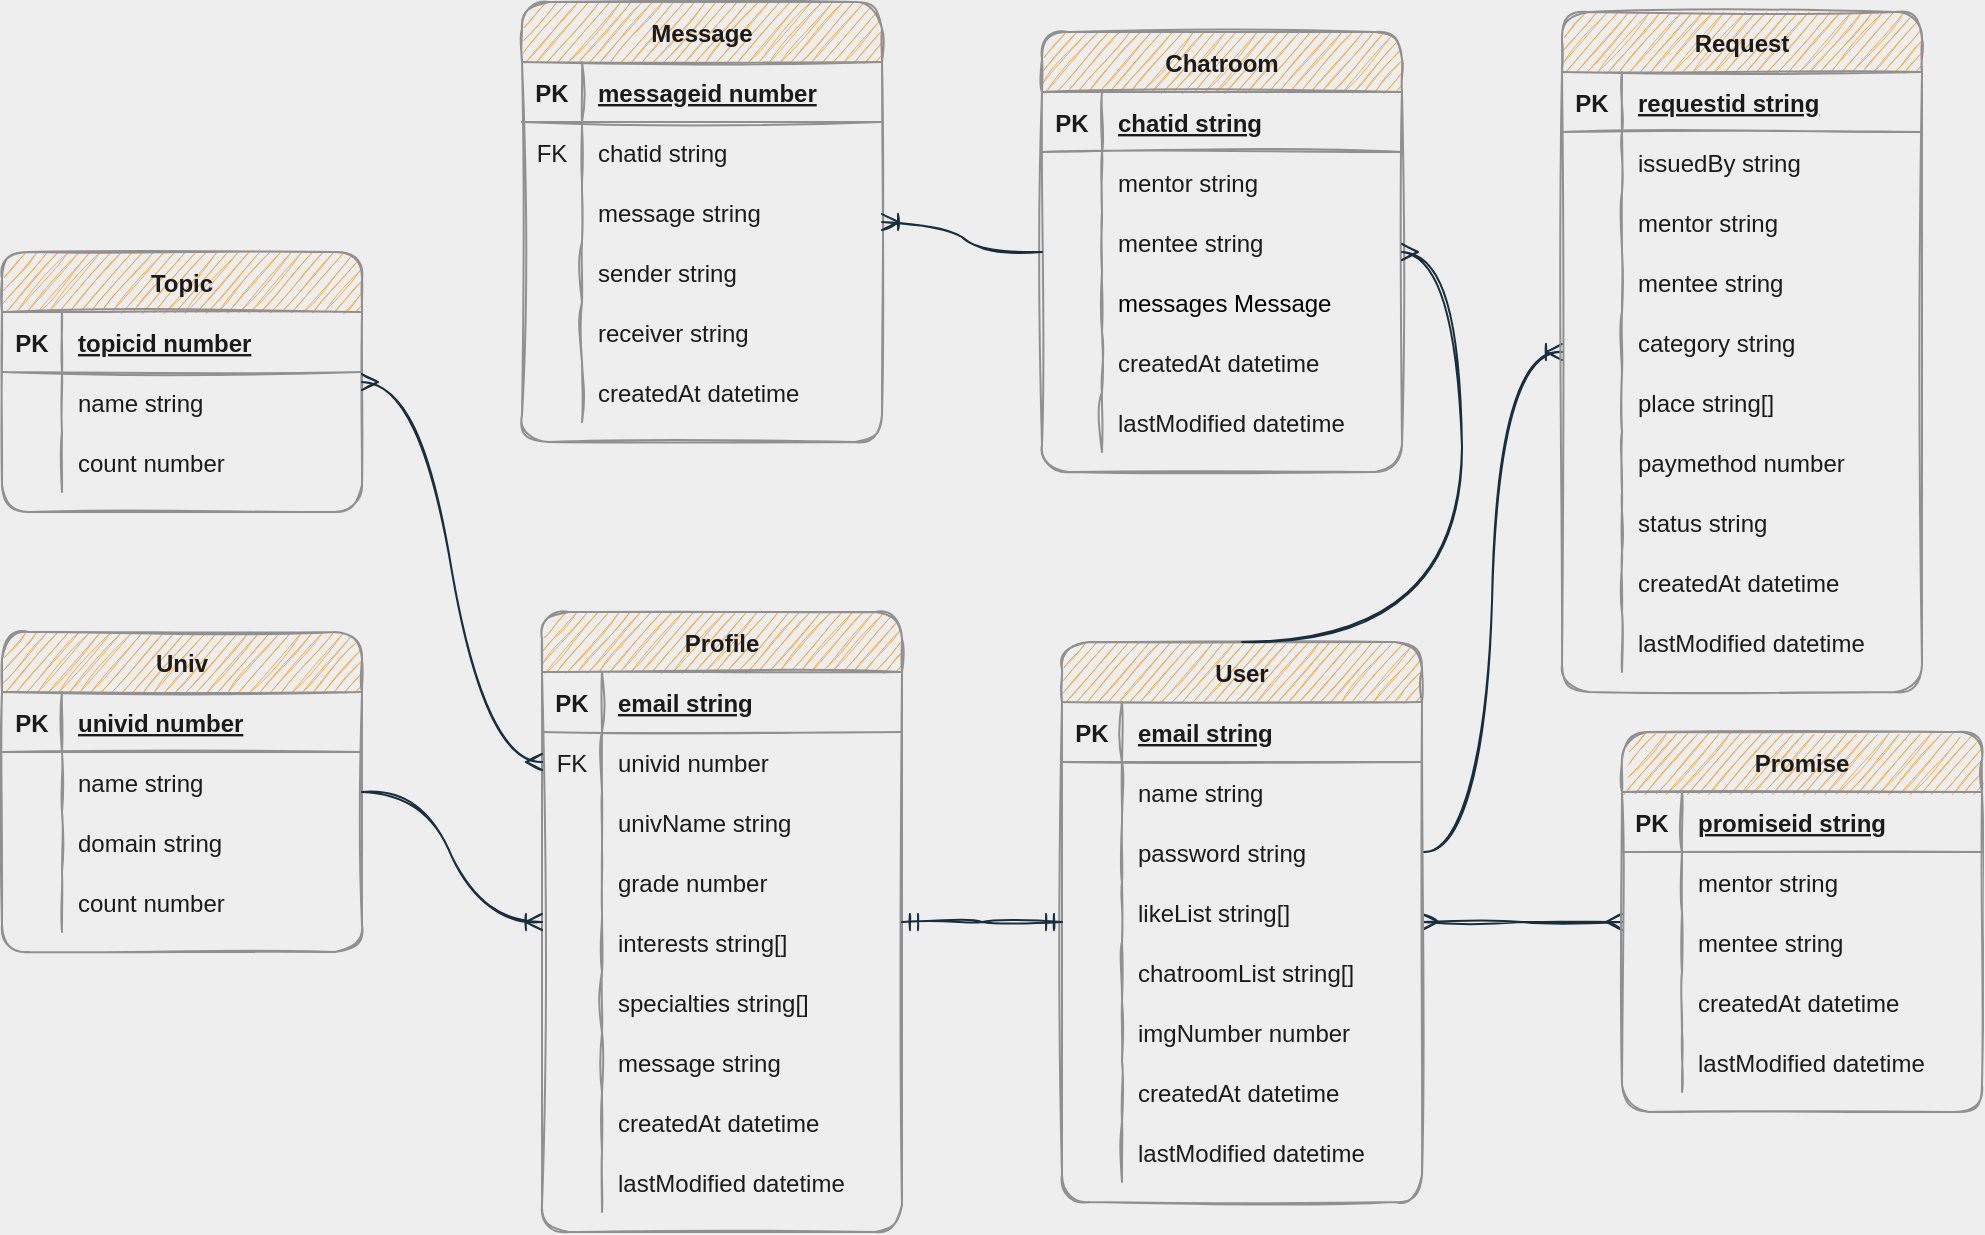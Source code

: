 <mxfile>
    <diagram id="3er6931-i1n3xH4l2oos" name="Page-1">
        <mxGraphModel dx="1615" dy="296" grid="1" gridSize="10" guides="1" tooltips="1" connect="1" arrows="1" fold="1" page="1" pageScale="1" pageWidth="827" pageHeight="1169" background="#EEEEEE" math="0" shadow="0">
            <root>
                <mxCell id="0"/>
                <mxCell id="1" parent="0"/>
                <mxCell id="37" value="" style="edgeStyle=entityRelationEdgeStyle;fontSize=12;html=1;endArrow=ERoneToMany;exitX=1;exitY=0.5;exitDx=0;exitDy=0;strokeColor=#182E3E;fontColor=#1A1A1A;sketch=1;curved=1;labelBackgroundColor=#EEEEEE;" parent="1" source="113" target="183" edge="1">
                    <mxGeometry width="100" height="100" relative="1" as="geometry">
                        <mxPoint x="390" y="320" as="sourcePoint"/>
                        <mxPoint x="323.42" y="196.806" as="targetPoint"/>
                    </mxGeometry>
                </mxCell>
                <mxCell id="38" value="" style="edgeStyle=entityRelationEdgeStyle;fontSize=12;html=1;endArrow=ERmany;startArrow=ERmany;strokeColor=#182E3E;fontColor=#1A1A1A;sketch=1;curved=1;labelBackgroundColor=#EEEEEE;" parent="1" source="106" target="158" edge="1">
                    <mxGeometry width="100" height="100" relative="1" as="geometry">
                        <mxPoint x="580" y="390" as="sourcePoint"/>
                        <mxPoint x="550" y="430" as="targetPoint"/>
                    </mxGeometry>
                </mxCell>
                <mxCell id="106" value="User" style="shape=table;startSize=30;container=1;collapsible=1;childLayout=tableLayout;fixedRows=1;rowLines=0;fontStyle=1;align=center;resizeLast=1;fillColor=#F5AB50;strokeColor=#909090;fontColor=#1A1A1A;sketch=1;rounded=1;" parent="1" vertex="1">
                    <mxGeometry x="290" y="345" width="180" height="280" as="geometry"/>
                </mxCell>
                <mxCell id="107" value="" style="shape=partialRectangle;collapsible=0;dropTarget=0;pointerEvents=0;fillColor=none;top=0;left=0;bottom=1;right=0;points=[[0,0.5],[1,0.5]];portConstraint=eastwest;strokeColor=#909090;fontColor=#1A1A1A;sketch=1;rounded=1;" parent="106" vertex="1">
                    <mxGeometry y="30" width="180" height="30" as="geometry"/>
                </mxCell>
                <mxCell id="108" value="PK" style="shape=partialRectangle;connectable=0;fillColor=none;top=0;left=0;bottom=0;right=0;fontStyle=1;overflow=hidden;strokeColor=#909090;fontColor=#1A1A1A;sketch=1;rounded=1;" parent="107" vertex="1">
                    <mxGeometry width="30" height="30" as="geometry"/>
                </mxCell>
                <mxCell id="109" value="email string" style="shape=partialRectangle;connectable=0;fillColor=none;top=0;left=0;bottom=0;right=0;align=left;spacingLeft=6;fontStyle=5;overflow=hidden;strokeColor=#909090;fontColor=#1A1A1A;sketch=1;rounded=1;" parent="107" vertex="1">
                    <mxGeometry x="30" width="150" height="30" as="geometry"/>
                </mxCell>
                <mxCell id="110" value="" style="shape=partialRectangle;collapsible=0;dropTarget=0;pointerEvents=0;fillColor=none;top=0;left=0;bottom=0;right=0;points=[[0,0.5],[1,0.5]];portConstraint=eastwest;strokeColor=#909090;fontColor=#1A1A1A;sketch=1;rounded=1;" parent="106" vertex="1">
                    <mxGeometry y="60" width="180" height="30" as="geometry"/>
                </mxCell>
                <mxCell id="111" value="" style="shape=partialRectangle;connectable=0;fillColor=none;top=0;left=0;bottom=0;right=0;editable=1;overflow=hidden;strokeColor=#909090;fontColor=#1A1A1A;sketch=1;rounded=1;" parent="110" vertex="1">
                    <mxGeometry width="30" height="30" as="geometry"/>
                </mxCell>
                <mxCell id="112" value="name string" style="shape=partialRectangle;connectable=0;fillColor=none;top=0;left=0;bottom=0;right=0;align=left;spacingLeft=6;overflow=hidden;strokeColor=#909090;fontColor=#1A1A1A;sketch=1;rounded=1;" parent="110" vertex="1">
                    <mxGeometry x="30" width="150" height="30" as="geometry"/>
                </mxCell>
                <mxCell id="113" value="" style="shape=partialRectangle;collapsible=0;dropTarget=0;pointerEvents=0;fillColor=none;top=0;left=0;bottom=0;right=0;points=[[0,0.5],[1,0.5]];portConstraint=eastwest;strokeColor=#909090;fontColor=#1A1A1A;sketch=1;rounded=1;" parent="106" vertex="1">
                    <mxGeometry y="90" width="180" height="30" as="geometry"/>
                </mxCell>
                <mxCell id="114" value="" style="shape=partialRectangle;connectable=0;fillColor=none;top=0;left=0;bottom=0;right=0;editable=1;overflow=hidden;strokeColor=#909090;fontColor=#1A1A1A;sketch=1;rounded=1;" parent="113" vertex="1">
                    <mxGeometry width="30" height="30" as="geometry"/>
                </mxCell>
                <mxCell id="115" value="password string" style="shape=partialRectangle;connectable=0;fillColor=none;top=0;left=0;bottom=0;right=0;align=left;spacingLeft=6;overflow=hidden;strokeColor=#909090;fontColor=#1A1A1A;sketch=1;rounded=1;" parent="113" vertex="1">
                    <mxGeometry x="30" width="150" height="30" as="geometry"/>
                </mxCell>
                <mxCell id="116" value="" style="shape=partialRectangle;collapsible=0;dropTarget=0;pointerEvents=0;fillColor=none;top=0;left=0;bottom=0;right=0;points=[[0,0.5],[1,0.5]];portConstraint=eastwest;strokeColor=#909090;fontColor=#1A1A1A;sketch=1;rounded=1;" parent="106" vertex="1">
                    <mxGeometry y="120" width="180" height="30" as="geometry"/>
                </mxCell>
                <mxCell id="117" value="" style="shape=partialRectangle;connectable=0;fillColor=none;top=0;left=0;bottom=0;right=0;editable=1;overflow=hidden;strokeColor=#909090;fontColor=#1A1A1A;sketch=1;rounded=1;" parent="116" vertex="1">
                    <mxGeometry width="30" height="30" as="geometry"/>
                </mxCell>
                <mxCell id="118" value="likeList string[]" style="shape=partialRectangle;connectable=0;fillColor=none;top=0;left=0;bottom=0;right=0;align=left;spacingLeft=6;overflow=hidden;strokeColor=#909090;fontColor=#1A1A1A;sketch=1;rounded=1;" parent="116" vertex="1">
                    <mxGeometry x="30" width="150" height="30" as="geometry"/>
                </mxCell>
                <mxCell id="228" value="" style="shape=partialRectangle;collapsible=0;dropTarget=0;pointerEvents=0;fillColor=none;top=0;left=0;bottom=0;right=0;points=[[0,0.5],[1,0.5]];portConstraint=eastwest;strokeColor=#909090;fontColor=#1A1A1A;sketch=1;rounded=1;" parent="106" vertex="1">
                    <mxGeometry y="150" width="180" height="30" as="geometry"/>
                </mxCell>
                <mxCell id="229" value="" style="shape=partialRectangle;connectable=0;fillColor=none;top=0;left=0;bottom=0;right=0;editable=1;overflow=hidden;strokeColor=#909090;fontColor=#1A1A1A;sketch=1;rounded=1;" parent="228" vertex="1">
                    <mxGeometry width="30" height="30" as="geometry"/>
                </mxCell>
                <mxCell id="230" value="chatroomList string[]" style="shape=partialRectangle;connectable=0;fillColor=none;top=0;left=0;bottom=0;right=0;align=left;spacingLeft=6;overflow=hidden;strokeColor=#909090;fontColor=#1A1A1A;sketch=1;rounded=1;" parent="228" vertex="1">
                    <mxGeometry x="30" width="150" height="30" as="geometry"/>
                </mxCell>
                <mxCell id="211" value="" style="shape=partialRectangle;collapsible=0;dropTarget=0;pointerEvents=0;fillColor=none;top=0;left=0;bottom=0;right=0;points=[[0,0.5],[1,0.5]];portConstraint=eastwest;strokeColor=#909090;fontColor=#1A1A1A;sketch=1;rounded=1;" parent="106" vertex="1">
                    <mxGeometry y="180" width="180" height="30" as="geometry"/>
                </mxCell>
                <mxCell id="212" value="" style="shape=partialRectangle;connectable=0;fillColor=none;top=0;left=0;bottom=0;right=0;editable=1;overflow=hidden;strokeColor=#909090;fontColor=#1A1A1A;sketch=1;rounded=1;" parent="211" vertex="1">
                    <mxGeometry width="30" height="30" as="geometry"/>
                </mxCell>
                <mxCell id="213" value="imgNumber number" style="shape=partialRectangle;connectable=0;fillColor=none;top=0;left=0;bottom=0;right=0;align=left;spacingLeft=6;overflow=hidden;strokeColor=#909090;fontColor=#1A1A1A;sketch=1;rounded=1;" parent="211" vertex="1">
                    <mxGeometry x="30" width="150" height="30" as="geometry"/>
                </mxCell>
                <mxCell id="121" value="" style="shape=partialRectangle;collapsible=0;dropTarget=0;pointerEvents=0;fillColor=none;top=0;left=0;bottom=0;right=0;points=[[0,0.5],[1,0.5]];portConstraint=eastwest;strokeColor=#909090;fontColor=#1A1A1A;sketch=1;rounded=1;" parent="106" vertex="1">
                    <mxGeometry y="210" width="180" height="30" as="geometry"/>
                </mxCell>
                <mxCell id="122" value="" style="shape=partialRectangle;connectable=0;fillColor=none;top=0;left=0;bottom=0;right=0;fontStyle=0;overflow=hidden;strokeColor=#909090;fontColor=#1A1A1A;sketch=1;rounded=1;" parent="121" vertex="1">
                    <mxGeometry width="30" height="30" as="geometry"/>
                </mxCell>
                <mxCell id="123" value="createdAt datetime" style="shape=partialRectangle;connectable=0;fillColor=none;top=0;left=0;bottom=0;right=0;align=left;spacingLeft=6;fontStyle=0;overflow=hidden;strokeColor=#909090;fontColor=#1A1A1A;sketch=1;rounded=1;" parent="121" vertex="1">
                    <mxGeometry x="30" width="150" height="30" as="geometry"/>
                </mxCell>
                <mxCell id="125" value="" style="shape=partialRectangle;collapsible=0;dropTarget=0;pointerEvents=0;fillColor=none;top=0;left=0;bottom=0;right=0;points=[[0,0.5],[1,0.5]];portConstraint=eastwest;strokeColor=#909090;fontColor=#1A1A1A;sketch=1;rounded=1;" parent="106" vertex="1">
                    <mxGeometry y="240" width="180" height="30" as="geometry"/>
                </mxCell>
                <mxCell id="126" value="" style="shape=partialRectangle;connectable=0;fillColor=none;top=0;left=0;bottom=0;right=0;editable=1;overflow=hidden;strokeColor=#909090;fontColor=#1A1A1A;sketch=1;rounded=1;" parent="125" vertex="1">
                    <mxGeometry width="30" height="30" as="geometry"/>
                </mxCell>
                <mxCell id="127" value="lastModified datetime" style="shape=partialRectangle;connectable=0;fillColor=none;top=0;left=0;bottom=0;right=0;align=left;spacingLeft=6;overflow=hidden;strokeColor=#909090;fontColor=#1A1A1A;sketch=1;rounded=1;" parent="125" vertex="1">
                    <mxGeometry x="30" width="150" height="30" as="geometry"/>
                </mxCell>
                <mxCell id="128" value="Profile" style="shape=table;startSize=30;container=1;collapsible=1;childLayout=tableLayout;fixedRows=1;rowLines=0;fontStyle=1;align=center;resizeLast=1;fillColor=#F5AB50;strokeColor=#909090;fontColor=#1A1A1A;sketch=1;rounded=1;" parent="1" vertex="1">
                    <mxGeometry x="30" y="330" width="180" height="310" as="geometry"/>
                </mxCell>
                <mxCell id="129" value="" style="shape=partialRectangle;collapsible=0;dropTarget=0;pointerEvents=0;fillColor=none;top=0;left=0;bottom=1;right=0;points=[[0,0.5],[1,0.5]];portConstraint=eastwest;strokeColor=#909090;fontColor=#1A1A1A;sketch=1;rounded=1;" parent="128" vertex="1">
                    <mxGeometry y="30" width="180" height="30" as="geometry"/>
                </mxCell>
                <mxCell id="130" value="PK" style="shape=partialRectangle;connectable=0;fillColor=none;top=0;left=0;bottom=0;right=0;fontStyle=1;overflow=hidden;strokeColor=#909090;fontColor=#1A1A1A;sketch=1;rounded=1;" parent="129" vertex="1">
                    <mxGeometry width="30" height="30" as="geometry"/>
                </mxCell>
                <mxCell id="131" value="email string" style="shape=partialRectangle;connectable=0;fillColor=none;top=0;left=0;bottom=0;right=0;align=left;spacingLeft=6;fontStyle=5;overflow=hidden;strokeColor=#909090;fontColor=#1A1A1A;sketch=1;rounded=1;" parent="129" vertex="1">
                    <mxGeometry x="30" width="150" height="30" as="geometry"/>
                </mxCell>
                <mxCell id="132" value="" style="shape=partialRectangle;collapsible=0;dropTarget=0;pointerEvents=0;fillColor=none;top=0;left=0;bottom=0;right=0;points=[[0,0.5],[1,0.5]];portConstraint=eastwest;strokeColor=#909090;fontColor=#1A1A1A;sketch=1;rounded=1;" parent="128" vertex="1">
                    <mxGeometry y="60" width="180" height="30" as="geometry"/>
                </mxCell>
                <mxCell id="133" value="FK" style="shape=partialRectangle;connectable=0;fillColor=none;top=0;left=0;bottom=0;right=0;editable=1;overflow=hidden;strokeColor=#909090;fontColor=#1A1A1A;sketch=1;rounded=1;" parent="132" vertex="1">
                    <mxGeometry width="30" height="30" as="geometry"/>
                </mxCell>
                <mxCell id="134" value="univid number" style="shape=partialRectangle;connectable=0;fillColor=none;top=0;left=0;bottom=0;right=0;align=left;spacingLeft=6;overflow=hidden;strokeColor=#909090;fontColor=#1A1A1A;sketch=1;rounded=1;" parent="132" vertex="1">
                    <mxGeometry x="30" width="150" height="30" as="geometry"/>
                </mxCell>
                <mxCell id="291" value="" style="shape=partialRectangle;collapsible=0;dropTarget=0;pointerEvents=0;fillColor=none;top=0;left=0;bottom=0;right=0;points=[[0,0.5],[1,0.5]];portConstraint=eastwest;strokeColor=#909090;fontColor=#1A1A1A;sketch=1;rounded=1;" parent="128" vertex="1">
                    <mxGeometry y="90" width="180" height="30" as="geometry"/>
                </mxCell>
                <mxCell id="292" value="" style="shape=partialRectangle;connectable=0;fillColor=none;top=0;left=0;bottom=0;right=0;editable=1;overflow=hidden;strokeColor=#909090;fontColor=#1A1A1A;sketch=1;rounded=1;" parent="291" vertex="1">
                    <mxGeometry width="30" height="30" as="geometry"/>
                </mxCell>
                <mxCell id="293" value="univName string" style="shape=partialRectangle;connectable=0;fillColor=none;top=0;left=0;bottom=0;right=0;align=left;spacingLeft=6;overflow=hidden;strokeColor=#909090;fontColor=#1A1A1A;sketch=1;rounded=1;" parent="291" vertex="1">
                    <mxGeometry x="30" width="150" height="30" as="geometry"/>
                </mxCell>
                <mxCell id="135" value="" style="shape=partialRectangle;collapsible=0;dropTarget=0;pointerEvents=0;fillColor=none;top=0;left=0;bottom=0;right=0;points=[[0,0.5],[1,0.5]];portConstraint=eastwest;strokeColor=#909090;fontColor=#1A1A1A;sketch=1;rounded=1;" parent="128" vertex="1">
                    <mxGeometry y="120" width="180" height="30" as="geometry"/>
                </mxCell>
                <mxCell id="136" value="" style="shape=partialRectangle;connectable=0;fillColor=none;top=0;left=0;bottom=0;right=0;editable=1;overflow=hidden;strokeColor=#909090;fontColor=#1A1A1A;sketch=1;rounded=1;" parent="135" vertex="1">
                    <mxGeometry width="30" height="30" as="geometry"/>
                </mxCell>
                <mxCell id="137" value="grade number" style="shape=partialRectangle;connectable=0;fillColor=none;top=0;left=0;bottom=0;right=0;align=left;spacingLeft=6;overflow=hidden;strokeColor=#909090;fontColor=#1A1A1A;sketch=1;rounded=1;" parent="135" vertex="1">
                    <mxGeometry x="30" width="150" height="30" as="geometry"/>
                </mxCell>
                <mxCell id="138" value="" style="shape=partialRectangle;collapsible=0;dropTarget=0;pointerEvents=0;fillColor=none;top=0;left=0;bottom=0;right=0;points=[[0,0.5],[1,0.5]];portConstraint=eastwest;strokeColor=#909090;fontColor=#1A1A1A;sketch=1;rounded=1;" parent="128" vertex="1">
                    <mxGeometry y="150" width="180" height="30" as="geometry"/>
                </mxCell>
                <mxCell id="139" value="" style="shape=partialRectangle;connectable=0;fillColor=none;top=0;left=0;bottom=0;right=0;editable=1;overflow=hidden;strokeColor=#909090;fontColor=#1A1A1A;sketch=1;rounded=1;" parent="138" vertex="1">
                    <mxGeometry width="30" height="30" as="geometry"/>
                </mxCell>
                <mxCell id="140" value="interests string[]" style="shape=partialRectangle;connectable=0;fillColor=none;top=0;left=0;bottom=0;right=0;align=left;spacingLeft=6;overflow=hidden;strokeColor=#909090;fontColor=#1A1A1A;sketch=1;rounded=1;" parent="138" vertex="1">
                    <mxGeometry x="30" width="150" height="30" as="geometry"/>
                </mxCell>
                <mxCell id="142" value="" style="shape=partialRectangle;collapsible=0;dropTarget=0;pointerEvents=0;fillColor=none;top=0;left=0;bottom=0;right=0;points=[[0,0.5],[1,0.5]];portConstraint=eastwest;strokeColor=#909090;fontColor=#1A1A1A;sketch=1;rounded=1;" parent="128" vertex="1">
                    <mxGeometry y="180" width="180" height="30" as="geometry"/>
                </mxCell>
                <mxCell id="143" value="" style="shape=partialRectangle;connectable=0;fillColor=none;top=0;left=0;bottom=0;right=0;editable=1;overflow=hidden;strokeColor=#909090;fontColor=#1A1A1A;sketch=1;rounded=1;" parent="142" vertex="1">
                    <mxGeometry width="30" height="30" as="geometry"/>
                </mxCell>
                <mxCell id="144" value="specialties string[]" style="shape=partialRectangle;connectable=0;fillColor=none;top=0;left=0;bottom=0;right=0;align=left;spacingLeft=6;overflow=hidden;strokeColor=#909090;fontColor=#1A1A1A;sketch=1;rounded=1;" parent="142" vertex="1">
                    <mxGeometry x="30" width="150" height="30" as="geometry"/>
                </mxCell>
                <mxCell id="146" value="" style="shape=partialRectangle;collapsible=0;dropTarget=0;pointerEvents=0;fillColor=none;top=0;left=0;bottom=0;right=0;points=[[0,0.5],[1,0.5]];portConstraint=eastwest;strokeColor=#909090;fontColor=#1A1A1A;sketch=1;rounded=1;" parent="128" vertex="1">
                    <mxGeometry y="210" width="180" height="30" as="geometry"/>
                </mxCell>
                <mxCell id="147" value="" style="shape=partialRectangle;connectable=0;fillColor=none;top=0;left=0;bottom=0;right=0;editable=1;overflow=hidden;strokeColor=#909090;fontColor=#1A1A1A;sketch=1;rounded=1;" parent="146" vertex="1">
                    <mxGeometry width="30" height="30" as="geometry"/>
                </mxCell>
                <mxCell id="148" value="message string" style="shape=partialRectangle;connectable=0;fillColor=none;top=0;left=0;bottom=0;right=0;align=left;spacingLeft=6;overflow=hidden;strokeColor=#909090;fontColor=#1A1A1A;sketch=1;rounded=1;" parent="146" vertex="1">
                    <mxGeometry x="30" width="150" height="30" as="geometry"/>
                </mxCell>
                <mxCell id="150" value="" style="shape=partialRectangle;collapsible=0;dropTarget=0;pointerEvents=0;fillColor=none;top=0;left=0;bottom=0;right=0;points=[[0,0.5],[1,0.5]];portConstraint=eastwest;strokeColor=#909090;fontColor=#1A1A1A;sketch=1;rounded=1;" parent="128" vertex="1">
                    <mxGeometry y="240" width="180" height="30" as="geometry"/>
                </mxCell>
                <mxCell id="151" value="" style="shape=partialRectangle;connectable=0;fillColor=none;top=0;left=0;bottom=0;right=0;editable=1;overflow=hidden;strokeColor=#909090;fontColor=#1A1A1A;sketch=1;rounded=1;" parent="150" vertex="1">
                    <mxGeometry width="30" height="30" as="geometry"/>
                </mxCell>
                <mxCell id="152" value="createdAt datetime" style="shape=partialRectangle;connectable=0;fillColor=none;top=0;left=0;bottom=0;right=0;align=left;spacingLeft=6;overflow=hidden;strokeColor=#909090;fontColor=#1A1A1A;sketch=1;rounded=1;" parent="150" vertex="1">
                    <mxGeometry x="30" width="150" height="30" as="geometry"/>
                </mxCell>
                <mxCell id="154" value="" style="shape=partialRectangle;collapsible=0;dropTarget=0;pointerEvents=0;fillColor=none;top=0;left=0;bottom=0;right=0;points=[[0,0.5],[1,0.5]];portConstraint=eastwest;strokeColor=#909090;fontColor=#1A1A1A;sketch=1;rounded=1;" parent="128" vertex="1">
                    <mxGeometry y="270" width="180" height="30" as="geometry"/>
                </mxCell>
                <mxCell id="155" value="" style="shape=partialRectangle;connectable=0;fillColor=none;top=0;left=0;bottom=0;right=0;editable=1;overflow=hidden;strokeColor=#909090;fontColor=#1A1A1A;sketch=1;rounded=1;" parent="154" vertex="1">
                    <mxGeometry width="30" height="30" as="geometry"/>
                </mxCell>
                <mxCell id="156" value="lastModified datetime" style="shape=partialRectangle;connectable=0;fillColor=none;top=0;left=0;bottom=0;right=0;align=left;spacingLeft=6;overflow=hidden;strokeColor=#909090;fontColor=#1A1A1A;sketch=1;rounded=1;" parent="154" vertex="1">
                    <mxGeometry x="30" width="150" height="30" as="geometry"/>
                </mxCell>
                <mxCell id="158" value="Promise" style="shape=table;startSize=30;container=1;collapsible=1;childLayout=tableLayout;fixedRows=1;rowLines=0;fontStyle=1;align=center;resizeLast=1;fillColor=#F5AB50;strokeColor=#909090;fontColor=#1A1A1A;sketch=1;rounded=1;" parent="1" vertex="1">
                    <mxGeometry x="570" y="390" width="180" height="190" as="geometry"/>
                </mxCell>
                <mxCell id="159" value="" style="shape=partialRectangle;collapsible=0;dropTarget=0;pointerEvents=0;fillColor=none;top=0;left=0;bottom=1;right=0;points=[[0,0.5],[1,0.5]];portConstraint=eastwest;strokeColor=#909090;fontColor=#1A1A1A;sketch=1;rounded=1;" parent="158" vertex="1">
                    <mxGeometry y="30" width="180" height="30" as="geometry"/>
                </mxCell>
                <mxCell id="160" value="PK" style="shape=partialRectangle;connectable=0;fillColor=none;top=0;left=0;bottom=0;right=0;fontStyle=1;overflow=hidden;strokeColor=#909090;fontColor=#1A1A1A;sketch=1;rounded=1;" parent="159" vertex="1">
                    <mxGeometry width="30" height="30" as="geometry"/>
                </mxCell>
                <mxCell id="161" value="promiseid string" style="shape=partialRectangle;connectable=0;fillColor=none;top=0;left=0;bottom=0;right=0;align=left;spacingLeft=6;fontStyle=5;overflow=hidden;strokeColor=#909090;fontColor=#1A1A1A;sketch=1;rounded=1;" parent="159" vertex="1">
                    <mxGeometry x="30" width="150" height="30" as="geometry"/>
                </mxCell>
                <mxCell id="165" value="" style="shape=partialRectangle;collapsible=0;dropTarget=0;pointerEvents=0;fillColor=none;top=0;left=0;bottom=0;right=0;points=[[0,0.5],[1,0.5]];portConstraint=eastwest;strokeColor=#909090;fontColor=#1A1A1A;sketch=1;rounded=1;" parent="158" vertex="1">
                    <mxGeometry y="60" width="180" height="30" as="geometry"/>
                </mxCell>
                <mxCell id="166" value="" style="shape=partialRectangle;connectable=0;fillColor=none;top=0;left=0;bottom=0;right=0;editable=1;overflow=hidden;strokeColor=#909090;fontColor=#1A1A1A;sketch=1;rounded=1;" parent="165" vertex="1">
                    <mxGeometry width="30" height="30" as="geometry"/>
                </mxCell>
                <mxCell id="167" value="mentor string" style="shape=partialRectangle;connectable=0;fillColor=none;top=0;left=0;bottom=0;right=0;align=left;spacingLeft=6;overflow=hidden;strokeColor=#909090;fontColor=#1A1A1A;sketch=1;rounded=1;" parent="165" vertex="1">
                    <mxGeometry x="30" width="150" height="30" as="geometry"/>
                </mxCell>
                <mxCell id="168" value="" style="shape=partialRectangle;collapsible=0;dropTarget=0;pointerEvents=0;fillColor=none;top=0;left=0;bottom=0;right=0;points=[[0,0.5],[1,0.5]];portConstraint=eastwest;strokeColor=#909090;fontColor=#1A1A1A;sketch=1;rounded=1;" parent="158" vertex="1">
                    <mxGeometry y="90" width="180" height="30" as="geometry"/>
                </mxCell>
                <mxCell id="169" value="" style="shape=partialRectangle;connectable=0;fillColor=none;top=0;left=0;bottom=0;right=0;editable=1;overflow=hidden;strokeColor=#909090;fontColor=#1A1A1A;sketch=1;rounded=1;" parent="168" vertex="1">
                    <mxGeometry width="30" height="30" as="geometry"/>
                </mxCell>
                <mxCell id="170" value="mentee string" style="shape=partialRectangle;connectable=0;fillColor=none;top=0;left=0;bottom=0;right=0;align=left;spacingLeft=6;overflow=hidden;strokeColor=#909090;fontColor=#1A1A1A;sketch=1;rounded=1;" parent="168" vertex="1">
                    <mxGeometry x="30" width="150" height="30" as="geometry"/>
                </mxCell>
                <mxCell id="180" value="" style="shape=partialRectangle;collapsible=0;dropTarget=0;pointerEvents=0;fillColor=none;top=0;left=0;bottom=0;right=0;points=[[0,0.5],[1,0.5]];portConstraint=eastwest;strokeColor=#909090;fontColor=#1A1A1A;sketch=1;rounded=1;" parent="158" vertex="1">
                    <mxGeometry y="120" width="180" height="30" as="geometry"/>
                </mxCell>
                <mxCell id="181" value="" style="shape=partialRectangle;connectable=0;fillColor=none;top=0;left=0;bottom=0;right=0;editable=1;overflow=hidden;strokeColor=#909090;fontColor=#1A1A1A;sketch=1;rounded=1;" parent="180" vertex="1">
                    <mxGeometry width="30" height="30" as="geometry"/>
                </mxCell>
                <mxCell id="182" value="createdAt datetime" style="shape=partialRectangle;connectable=0;fillColor=none;top=0;left=0;bottom=0;right=0;align=left;spacingLeft=6;overflow=hidden;strokeColor=#909090;fontColor=#1A1A1A;sketch=1;rounded=1;" parent="180" vertex="1">
                    <mxGeometry x="30" width="150" height="30" as="geometry"/>
                </mxCell>
                <mxCell id="176" value="" style="shape=partialRectangle;collapsible=0;dropTarget=0;pointerEvents=0;fillColor=none;top=0;left=0;bottom=0;right=0;points=[[0,0.5],[1,0.5]];portConstraint=eastwest;strokeColor=#909090;fontColor=#1A1A1A;sketch=1;rounded=1;" parent="158" vertex="1">
                    <mxGeometry y="150" width="180" height="30" as="geometry"/>
                </mxCell>
                <mxCell id="177" value="" style="shape=partialRectangle;connectable=0;fillColor=none;top=0;left=0;bottom=0;right=0;editable=1;overflow=hidden;strokeColor=#909090;fontColor=#1A1A1A;sketch=1;rounded=1;" parent="176" vertex="1">
                    <mxGeometry width="30" height="30" as="geometry"/>
                </mxCell>
                <mxCell id="178" value="lastModified datetime" style="shape=partialRectangle;connectable=0;fillColor=none;top=0;left=0;bottom=0;right=0;align=left;spacingLeft=6;overflow=hidden;strokeColor=#909090;fontColor=#1A1A1A;sketch=1;rounded=1;" parent="176" vertex="1">
                    <mxGeometry x="30" width="150" height="30" as="geometry"/>
                </mxCell>
                <mxCell id="183" value="Request" style="shape=table;startSize=30;container=1;collapsible=1;childLayout=tableLayout;fixedRows=1;rowLines=0;fontStyle=1;align=center;resizeLast=1;fillColor=#F5AB50;strokeColor=#909090;fontColor=#1A1A1A;sketch=1;rounded=1;" parent="1" vertex="1">
                    <mxGeometry x="540" y="30" width="180" height="340" as="geometry"/>
                </mxCell>
                <mxCell id="184" value="" style="shape=partialRectangle;collapsible=0;dropTarget=0;pointerEvents=0;fillColor=none;top=0;left=0;bottom=1;right=0;points=[[0,0.5],[1,0.5]];portConstraint=eastwest;strokeColor=#909090;fontColor=#1A1A1A;sketch=1;rounded=1;" parent="183" vertex="1">
                    <mxGeometry y="30" width="180" height="30" as="geometry"/>
                </mxCell>
                <mxCell id="185" value="PK" style="shape=partialRectangle;connectable=0;fillColor=none;top=0;left=0;bottom=0;right=0;fontStyle=1;overflow=hidden;strokeColor=#909090;fontColor=#1A1A1A;sketch=1;rounded=1;" parent="184" vertex="1">
                    <mxGeometry width="30" height="30" as="geometry"/>
                </mxCell>
                <mxCell id="186" value="requestid string" style="shape=partialRectangle;connectable=0;fillColor=none;top=0;left=0;bottom=0;right=0;align=left;spacingLeft=6;fontStyle=5;overflow=hidden;strokeColor=#909090;fontColor=#1A1A1A;sketch=1;rounded=1;" parent="184" vertex="1">
                    <mxGeometry x="30" width="150" height="30" as="geometry"/>
                </mxCell>
                <mxCell id="187" value="" style="shape=partialRectangle;collapsible=0;dropTarget=0;pointerEvents=0;fillColor=none;top=0;left=0;bottom=0;right=0;points=[[0,0.5],[1,0.5]];portConstraint=eastwest;strokeColor=#909090;fontColor=#1A1A1A;sketch=1;rounded=1;" parent="183" vertex="1">
                    <mxGeometry y="60" width="180" height="30" as="geometry"/>
                </mxCell>
                <mxCell id="188" value="" style="shape=partialRectangle;connectable=0;fillColor=none;top=0;left=0;bottom=0;right=0;editable=1;overflow=hidden;strokeColor=#909090;fontColor=#1A1A1A;sketch=1;rounded=1;" parent="187" vertex="1">
                    <mxGeometry width="30" height="30" as="geometry"/>
                </mxCell>
                <mxCell id="189" value="issuedBy string" style="shape=partialRectangle;connectable=0;fillColor=none;top=0;left=0;bottom=0;right=0;align=left;spacingLeft=6;overflow=hidden;strokeColor=#909090;fontColor=#1A1A1A;sketch=1;rounded=1;" parent="187" vertex="1">
                    <mxGeometry x="30" width="150" height="30" as="geometry"/>
                </mxCell>
                <mxCell id="190" value="" style="shape=partialRectangle;collapsible=0;dropTarget=0;pointerEvents=0;fillColor=none;top=0;left=0;bottom=0;right=0;points=[[0,0.5],[1,0.5]];portConstraint=eastwest;strokeColor=#909090;fontColor=#1A1A1A;sketch=1;rounded=1;" parent="183" vertex="1">
                    <mxGeometry y="90" width="180" height="30" as="geometry"/>
                </mxCell>
                <mxCell id="191" value="" style="shape=partialRectangle;connectable=0;fillColor=none;top=0;left=0;bottom=0;right=0;editable=1;overflow=hidden;strokeColor=#909090;fontColor=#1A1A1A;sketch=1;rounded=1;" parent="190" vertex="1">
                    <mxGeometry width="30" height="30" as="geometry"/>
                </mxCell>
                <mxCell id="192" value="mentor string" style="shape=partialRectangle;connectable=0;fillColor=none;top=0;left=0;bottom=0;right=0;align=left;spacingLeft=6;overflow=hidden;strokeColor=#909090;fontColor=#1A1A1A;sketch=1;rounded=1;" parent="190" vertex="1">
                    <mxGeometry x="30" width="150" height="30" as="geometry"/>
                </mxCell>
                <mxCell id="193" value="" style="shape=partialRectangle;collapsible=0;dropTarget=0;pointerEvents=0;fillColor=none;top=0;left=0;bottom=0;right=0;points=[[0,0.5],[1,0.5]];portConstraint=eastwest;strokeColor=#909090;fontColor=#1A1A1A;sketch=1;rounded=1;" parent="183" vertex="1">
                    <mxGeometry y="120" width="180" height="30" as="geometry"/>
                </mxCell>
                <mxCell id="194" value="" style="shape=partialRectangle;connectable=0;fillColor=none;top=0;left=0;bottom=0;right=0;editable=1;overflow=hidden;strokeColor=#909090;fontColor=#1A1A1A;sketch=1;rounded=1;" parent="193" vertex="1">
                    <mxGeometry width="30" height="30" as="geometry"/>
                </mxCell>
                <mxCell id="195" value="mentee string" style="shape=partialRectangle;connectable=0;fillColor=none;top=0;left=0;bottom=0;right=0;align=left;spacingLeft=6;overflow=hidden;strokeColor=#909090;fontColor=#1A1A1A;sketch=1;rounded=1;" parent="193" vertex="1">
                    <mxGeometry x="30" width="150" height="30" as="geometry"/>
                </mxCell>
                <mxCell id="237" value="" style="shape=partialRectangle;collapsible=0;dropTarget=0;pointerEvents=0;fillColor=none;top=0;left=0;bottom=0;right=0;points=[[0,0.5],[1,0.5]];portConstraint=eastwest;strokeColor=#909090;fontColor=#1A1A1A;sketch=1;rounded=1;" parent="183" vertex="1">
                    <mxGeometry y="150" width="180" height="30" as="geometry"/>
                </mxCell>
                <mxCell id="238" value="" style="shape=partialRectangle;connectable=0;fillColor=none;top=0;left=0;bottom=0;right=0;editable=1;overflow=hidden;strokeColor=#909090;fontColor=#1A1A1A;sketch=1;rounded=1;" parent="237" vertex="1">
                    <mxGeometry width="30" height="30" as="geometry"/>
                </mxCell>
                <mxCell id="239" value="category string" style="shape=partialRectangle;connectable=0;fillColor=none;top=0;left=0;bottom=0;right=0;align=left;spacingLeft=6;overflow=hidden;strokeColor=#909090;fontColor=#1A1A1A;sketch=1;rounded=1;" parent="237" vertex="1">
                    <mxGeometry x="30" width="150" height="30" as="geometry"/>
                </mxCell>
                <mxCell id="257" value="" style="shape=partialRectangle;collapsible=0;dropTarget=0;pointerEvents=0;fillColor=none;top=0;left=0;bottom=0;right=0;points=[[0,0.5],[1,0.5]];portConstraint=eastwest;strokeColor=#909090;fontColor=#1A1A1A;sketch=1;rounded=1;" parent="183" vertex="1">
                    <mxGeometry y="180" width="180" height="30" as="geometry"/>
                </mxCell>
                <mxCell id="258" value="" style="shape=partialRectangle;connectable=0;fillColor=none;top=0;left=0;bottom=0;right=0;editable=1;overflow=hidden;strokeColor=#909090;fontColor=#1A1A1A;sketch=1;rounded=1;" parent="257" vertex="1">
                    <mxGeometry width="30" height="30" as="geometry"/>
                </mxCell>
                <mxCell id="259" value="place string[]" style="shape=partialRectangle;connectable=0;fillColor=none;top=0;left=0;bottom=0;right=0;align=left;spacingLeft=6;overflow=hidden;strokeColor=#909090;fontColor=#1A1A1A;sketch=1;rounded=1;" parent="257" vertex="1">
                    <mxGeometry x="30" width="150" height="30" as="geometry"/>
                </mxCell>
                <mxCell id="241" value="" style="shape=partialRectangle;collapsible=0;dropTarget=0;pointerEvents=0;fillColor=none;top=0;left=0;bottom=0;right=0;points=[[0,0.5],[1,0.5]];portConstraint=eastwest;strokeColor=#909090;fontColor=#1A1A1A;sketch=1;rounded=1;" parent="183" vertex="1">
                    <mxGeometry y="210" width="180" height="30" as="geometry"/>
                </mxCell>
                <mxCell id="242" value="" style="shape=partialRectangle;connectable=0;fillColor=none;top=0;left=0;bottom=0;right=0;editable=1;overflow=hidden;strokeColor=#909090;fontColor=#1A1A1A;sketch=1;rounded=1;" parent="241" vertex="1">
                    <mxGeometry width="30" height="30" as="geometry"/>
                </mxCell>
                <mxCell id="243" value="paymethod number" style="shape=partialRectangle;connectable=0;fillColor=none;top=0;left=0;bottom=0;right=0;align=left;spacingLeft=6;overflow=hidden;strokeColor=#909090;fontColor=#1A1A1A;sketch=1;rounded=1;" parent="241" vertex="1">
                    <mxGeometry x="30" width="150" height="30" as="geometry"/>
                </mxCell>
                <mxCell id="207" value="" style="shape=partialRectangle;collapsible=0;dropTarget=0;pointerEvents=0;fillColor=none;top=0;left=0;bottom=0;right=0;points=[[0,0.5],[1,0.5]];portConstraint=eastwest;strokeColor=#909090;fontColor=#1A1A1A;sketch=1;rounded=1;" parent="183" vertex="1">
                    <mxGeometry y="240" width="180" height="30" as="geometry"/>
                </mxCell>
                <mxCell id="208" value="" style="shape=partialRectangle;connectable=0;fillColor=none;top=0;left=0;bottom=0;right=0;editable=1;overflow=hidden;strokeColor=#909090;fontColor=#1A1A1A;sketch=1;rounded=1;" parent="207" vertex="1">
                    <mxGeometry width="30" height="30" as="geometry"/>
                </mxCell>
                <mxCell id="209" value="status string" style="shape=partialRectangle;connectable=0;fillColor=none;top=0;left=0;bottom=0;right=0;align=left;spacingLeft=6;overflow=hidden;strokeColor=#909090;fontColor=#1A1A1A;sketch=1;rounded=1;" parent="207" vertex="1">
                    <mxGeometry x="30" width="150" height="30" as="geometry"/>
                </mxCell>
                <mxCell id="198" value="" style="shape=partialRectangle;collapsible=0;dropTarget=0;pointerEvents=0;fillColor=none;top=0;left=0;bottom=0;right=0;points=[[0,0.5],[1,0.5]];portConstraint=eastwest;strokeColor=#909090;fontColor=#1A1A1A;sketch=1;rounded=1;" parent="183" vertex="1">
                    <mxGeometry y="270" width="180" height="30" as="geometry"/>
                </mxCell>
                <mxCell id="199" value="" style="shape=partialRectangle;connectable=0;fillColor=none;top=0;left=0;bottom=0;right=0;editable=1;overflow=hidden;strokeColor=#909090;fontColor=#1A1A1A;sketch=1;rounded=1;" parent="198" vertex="1">
                    <mxGeometry width="30" height="30" as="geometry"/>
                </mxCell>
                <mxCell id="200" value="createdAt datetime" style="shape=partialRectangle;connectable=0;fillColor=none;top=0;left=0;bottom=0;right=0;align=left;spacingLeft=6;overflow=hidden;strokeColor=#909090;fontColor=#1A1A1A;sketch=1;rounded=1;" parent="198" vertex="1">
                    <mxGeometry x="30" width="150" height="30" as="geometry"/>
                </mxCell>
                <mxCell id="202" value="" style="shape=partialRectangle;collapsible=0;dropTarget=0;pointerEvents=0;fillColor=none;top=0;left=0;bottom=0;right=0;points=[[0,0.5],[1,0.5]];portConstraint=eastwest;strokeColor=#909090;fontColor=#1A1A1A;sketch=1;rounded=1;" parent="183" vertex="1">
                    <mxGeometry y="300" width="180" height="30" as="geometry"/>
                </mxCell>
                <mxCell id="203" value="" style="shape=partialRectangle;connectable=0;fillColor=none;top=0;left=0;bottom=0;right=0;editable=1;overflow=hidden;strokeColor=#909090;fontColor=#1A1A1A;sketch=1;rounded=1;" parent="202" vertex="1">
                    <mxGeometry width="30" height="30" as="geometry"/>
                </mxCell>
                <mxCell id="204" value="lastModified datetime" style="shape=partialRectangle;connectable=0;fillColor=none;top=0;left=0;bottom=0;right=0;align=left;spacingLeft=6;overflow=hidden;strokeColor=#909090;fontColor=#1A1A1A;sketch=1;rounded=1;" parent="202" vertex="1">
                    <mxGeometry x="30" width="150" height="30" as="geometry"/>
                </mxCell>
                <mxCell id="205" value="" style="edgeStyle=entityRelationEdgeStyle;fontSize=12;html=1;endArrow=ERmandOne;startArrow=ERmandOne;strokeColor=#182E3E;fontColor=#1A1A1A;sketch=1;curved=1;labelBackgroundColor=#EEEEEE;" parent="1" source="128" target="106" edge="1">
                    <mxGeometry width="100" height="100" relative="1" as="geometry">
                        <mxPoint x="330" y="370" as="sourcePoint"/>
                        <mxPoint x="430" y="270" as="targetPoint"/>
                    </mxGeometry>
                </mxCell>
                <mxCell id="214" value="Chatroom" style="shape=table;startSize=30;container=1;collapsible=1;childLayout=tableLayout;fixedRows=1;rowLines=0;fontStyle=1;align=center;resizeLast=1;fillColor=#F5AB50;strokeColor=#909090;fontColor=#1A1A1A;sketch=1;rounded=1;" parent="1" vertex="1">
                    <mxGeometry x="280" y="40" width="180" height="220" as="geometry"/>
                </mxCell>
                <mxCell id="215" value="" style="shape=partialRectangle;collapsible=0;dropTarget=0;pointerEvents=0;fillColor=none;top=0;left=0;bottom=1;right=0;points=[[0,0.5],[1,0.5]];portConstraint=eastwest;strokeColor=#909090;fontColor=#1A1A1A;sketch=1;rounded=1;" parent="214" vertex="1">
                    <mxGeometry y="30" width="180" height="30" as="geometry"/>
                </mxCell>
                <mxCell id="216" value="PK" style="shape=partialRectangle;connectable=0;fillColor=none;top=0;left=0;bottom=0;right=0;fontStyle=1;overflow=hidden;strokeColor=#909090;fontColor=#1A1A1A;sketch=1;rounded=1;" parent="215" vertex="1">
                    <mxGeometry width="30" height="30" as="geometry"/>
                </mxCell>
                <mxCell id="217" value="chatid string" style="shape=partialRectangle;connectable=0;fillColor=none;top=0;left=0;bottom=0;right=0;align=left;spacingLeft=6;fontStyle=5;overflow=hidden;strokeColor=#909090;fontColor=#1A1A1A;sketch=1;rounded=1;" parent="215" vertex="1">
                    <mxGeometry x="30" width="150" height="30" as="geometry"/>
                </mxCell>
                <mxCell id="218" value="" style="shape=partialRectangle;collapsible=0;dropTarget=0;pointerEvents=0;fillColor=none;top=0;left=0;bottom=0;right=0;points=[[0,0.5],[1,0.5]];portConstraint=eastwest;strokeColor=#909090;fontColor=#1A1A1A;sketch=1;rounded=1;" parent="214" vertex="1">
                    <mxGeometry y="60" width="180" height="30" as="geometry"/>
                </mxCell>
                <mxCell id="219" value="" style="shape=partialRectangle;connectable=0;fillColor=none;top=0;left=0;bottom=0;right=0;editable=1;overflow=hidden;strokeColor=#909090;fontColor=#1A1A1A;sketch=1;rounded=1;" parent="218" vertex="1">
                    <mxGeometry width="30" height="30" as="geometry"/>
                </mxCell>
                <mxCell id="220" value="mentor string" style="shape=partialRectangle;connectable=0;fillColor=none;top=0;left=0;bottom=0;right=0;align=left;spacingLeft=6;overflow=hidden;strokeColor=#909090;fontColor=#1A1A1A;sketch=1;rounded=1;" parent="218" vertex="1">
                    <mxGeometry x="30" width="150" height="30" as="geometry"/>
                </mxCell>
                <mxCell id="221" value="" style="shape=partialRectangle;collapsible=0;dropTarget=0;pointerEvents=0;fillColor=none;top=0;left=0;bottom=0;right=0;points=[[0,0.5],[1,0.5]];portConstraint=eastwest;strokeColor=#909090;fontColor=#1A1A1A;sketch=1;rounded=1;" parent="214" vertex="1">
                    <mxGeometry y="90" width="180" height="30" as="geometry"/>
                </mxCell>
                <mxCell id="222" value="" style="shape=partialRectangle;connectable=0;fillColor=none;top=0;left=0;bottom=0;right=0;editable=1;overflow=hidden;strokeColor=#909090;fontColor=#1A1A1A;sketch=1;rounded=1;" parent="221" vertex="1">
                    <mxGeometry width="30" height="30" as="geometry"/>
                </mxCell>
                <mxCell id="223" value="mentee string" style="shape=partialRectangle;connectable=0;fillColor=none;top=0;left=0;bottom=0;right=0;align=left;spacingLeft=6;overflow=hidden;strokeColor=#909090;fontColor=#1A1A1A;sketch=1;rounded=1;" parent="221" vertex="1">
                    <mxGeometry x="30" width="150" height="30" as="geometry"/>
                </mxCell>
                <mxCell id="332" value="" style="shape=partialRectangle;collapsible=0;dropTarget=0;pointerEvents=0;fillColor=none;top=0;left=0;bottom=0;right=0;points=[[0,0.5],[1,0.5]];portConstraint=eastwest;" vertex="1" parent="214">
                    <mxGeometry y="120" width="180" height="30" as="geometry"/>
                </mxCell>
                <mxCell id="333" value="" style="shape=partialRectangle;connectable=0;fillColor=none;top=0;left=0;bottom=0;right=0;editable=1;overflow=hidden;" vertex="1" parent="332">
                    <mxGeometry width="30" height="30" as="geometry"/>
                </mxCell>
                <mxCell id="334" value="messages Message" style="shape=partialRectangle;connectable=0;fillColor=none;top=0;left=0;bottom=0;right=0;align=left;spacingLeft=6;overflow=hidden;fontColor=#000000;" vertex="1" parent="332">
                    <mxGeometry x="30" width="150" height="30" as="geometry"/>
                </mxCell>
                <mxCell id="224" value="" style="shape=partialRectangle;collapsible=0;dropTarget=0;pointerEvents=0;fillColor=none;top=0;left=0;bottom=0;right=0;points=[[0,0.5],[1,0.5]];portConstraint=eastwest;strokeColor=#909090;fontColor=#1A1A1A;sketch=1;rounded=1;" parent="214" vertex="1">
                    <mxGeometry y="150" width="180" height="30" as="geometry"/>
                </mxCell>
                <mxCell id="225" value="" style="shape=partialRectangle;connectable=0;fillColor=none;top=0;left=0;bottom=0;right=0;editable=1;overflow=hidden;strokeColor=#909090;fontColor=#1A1A1A;sketch=1;rounded=1;" parent="224" vertex="1">
                    <mxGeometry width="30" height="30" as="geometry"/>
                </mxCell>
                <mxCell id="226" value="createdAt datetime" style="shape=partialRectangle;connectable=0;fillColor=none;top=0;left=0;bottom=0;right=0;align=left;spacingLeft=6;overflow=hidden;strokeColor=#909090;fontColor=#1A1A1A;sketch=1;rounded=1;" parent="224" vertex="1">
                    <mxGeometry x="30" width="150" height="30" as="geometry"/>
                </mxCell>
                <mxCell id="232" value="" style="shape=partialRectangle;collapsible=0;dropTarget=0;pointerEvents=0;fillColor=none;top=0;left=0;bottom=0;right=0;points=[[0,0.5],[1,0.5]];portConstraint=eastwest;strokeColor=#909090;fontColor=#1A1A1A;sketch=1;rounded=1;" parent="214" vertex="1">
                    <mxGeometry y="180" width="180" height="30" as="geometry"/>
                </mxCell>
                <mxCell id="233" value="" style="shape=partialRectangle;connectable=0;fillColor=none;top=0;left=0;bottom=0;right=0;editable=1;overflow=hidden;strokeColor=#909090;fontColor=#1A1A1A;sketch=1;rounded=1;" parent="232" vertex="1">
                    <mxGeometry width="30" height="30" as="geometry"/>
                </mxCell>
                <mxCell id="234" value="lastModified datetime" style="shape=partialRectangle;connectable=0;fillColor=none;top=0;left=0;bottom=0;right=0;align=left;spacingLeft=6;overflow=hidden;strokeColor=#909090;fontColor=#1A1A1A;sketch=1;rounded=1;" parent="232" vertex="1">
                    <mxGeometry x="30" width="150" height="30" as="geometry"/>
                </mxCell>
                <mxCell id="235" value="" style="edgeStyle=entityRelationEdgeStyle;fontSize=12;html=1;endArrow=ERmany;exitX=0.5;exitY=0;exitDx=0;exitDy=0;strokeColor=#182E3E;fontColor=#1A1A1A;sketch=1;curved=1;labelBackgroundColor=#EEEEEE;" parent="1" source="106" target="214" edge="1">
                    <mxGeometry width="100" height="100" relative="1" as="geometry">
                        <mxPoint x="390" y="280" as="sourcePoint"/>
                        <mxPoint x="430" y="270" as="targetPoint"/>
                    </mxGeometry>
                </mxCell>
                <mxCell id="260" value="Univ" style="shape=table;startSize=30;container=1;collapsible=1;childLayout=tableLayout;fixedRows=1;rowLines=0;fontStyle=1;align=center;resizeLast=1;fillColor=#F5AB50;strokeColor=#909090;fontColor=#1A1A1A;sketch=1;rounded=1;" parent="1" vertex="1">
                    <mxGeometry x="-240" y="340" width="180" height="160" as="geometry"/>
                </mxCell>
                <mxCell id="261" value="" style="shape=partialRectangle;collapsible=0;dropTarget=0;pointerEvents=0;fillColor=none;top=0;left=0;bottom=1;right=0;points=[[0,0.5],[1,0.5]];portConstraint=eastwest;strokeColor=#909090;fontColor=#1A1A1A;sketch=1;rounded=1;" parent="260" vertex="1">
                    <mxGeometry y="30" width="180" height="30" as="geometry"/>
                </mxCell>
                <mxCell id="262" value="PK" style="shape=partialRectangle;connectable=0;fillColor=none;top=0;left=0;bottom=0;right=0;fontStyle=1;overflow=hidden;strokeColor=#909090;fontColor=#1A1A1A;sketch=1;rounded=1;" parent="261" vertex="1">
                    <mxGeometry width="30" height="30" as="geometry"/>
                </mxCell>
                <mxCell id="263" value="univid number" style="shape=partialRectangle;connectable=0;fillColor=none;top=0;left=0;bottom=0;right=0;align=left;spacingLeft=6;fontStyle=5;overflow=hidden;strokeColor=#909090;fontColor=#1A1A1A;sketch=1;rounded=1;" parent="261" vertex="1">
                    <mxGeometry x="30" width="150" height="30" as="geometry"/>
                </mxCell>
                <mxCell id="264" value="" style="shape=partialRectangle;collapsible=0;dropTarget=0;pointerEvents=0;fillColor=none;top=0;left=0;bottom=0;right=0;points=[[0,0.5],[1,0.5]];portConstraint=eastwest;strokeColor=#909090;fontColor=#1A1A1A;sketch=1;rounded=1;" parent="260" vertex="1">
                    <mxGeometry y="60" width="180" height="30" as="geometry"/>
                </mxCell>
                <mxCell id="265" value="" style="shape=partialRectangle;connectable=0;fillColor=none;top=0;left=0;bottom=0;right=0;editable=1;overflow=hidden;strokeColor=#909090;fontColor=#1A1A1A;sketch=1;rounded=1;" parent="264" vertex="1">
                    <mxGeometry width="30" height="30" as="geometry"/>
                </mxCell>
                <mxCell id="266" value="name string" style="shape=partialRectangle;connectable=0;fillColor=none;top=0;left=0;bottom=0;right=0;align=left;spacingLeft=6;overflow=hidden;strokeColor=#909090;fontColor=#1A1A1A;sketch=1;rounded=1;" parent="264" vertex="1">
                    <mxGeometry x="30" width="150" height="30" as="geometry"/>
                </mxCell>
                <mxCell id="267" value="" style="shape=partialRectangle;collapsible=0;dropTarget=0;pointerEvents=0;fillColor=none;top=0;left=0;bottom=0;right=0;points=[[0,0.5],[1,0.5]];portConstraint=eastwest;strokeColor=#909090;fontColor=#1A1A1A;sketch=1;rounded=1;" parent="260" vertex="1">
                    <mxGeometry y="90" width="180" height="30" as="geometry"/>
                </mxCell>
                <mxCell id="268" value="" style="shape=partialRectangle;connectable=0;fillColor=none;top=0;left=0;bottom=0;right=0;editable=1;overflow=hidden;strokeColor=#909090;fontColor=#1A1A1A;sketch=1;rounded=1;" parent="267" vertex="1">
                    <mxGeometry width="30" height="30" as="geometry"/>
                </mxCell>
                <mxCell id="269" value="domain string" style="shape=partialRectangle;connectable=0;fillColor=none;top=0;left=0;bottom=0;right=0;align=left;spacingLeft=6;overflow=hidden;strokeColor=#909090;fontColor=#1A1A1A;sketch=1;rounded=1;" parent="267" vertex="1">
                    <mxGeometry x="30" width="150" height="30" as="geometry"/>
                </mxCell>
                <mxCell id="287" value="" style="shape=partialRectangle;collapsible=0;dropTarget=0;pointerEvents=0;fillColor=none;top=0;left=0;bottom=0;right=0;points=[[0,0.5],[1,0.5]];portConstraint=eastwest;strokeColor=#909090;fontColor=#1A1A1A;sketch=1;rounded=1;" parent="260" vertex="1">
                    <mxGeometry y="120" width="180" height="30" as="geometry"/>
                </mxCell>
                <mxCell id="288" value="" style="shape=partialRectangle;connectable=0;fillColor=none;top=0;left=0;bottom=0;right=0;editable=1;overflow=hidden;strokeColor=#909090;fontColor=#1A1A1A;sketch=1;rounded=1;" parent="287" vertex="1">
                    <mxGeometry width="30" height="30" as="geometry"/>
                </mxCell>
                <mxCell id="289" value="count number" style="shape=partialRectangle;connectable=0;fillColor=none;top=0;left=0;bottom=0;right=0;align=left;spacingLeft=6;overflow=hidden;strokeColor=#909090;fontColor=#1A1A1A;sketch=1;rounded=1;" parent="287" vertex="1">
                    <mxGeometry x="30" width="150" height="30" as="geometry"/>
                </mxCell>
                <mxCell id="273" value="Topic" style="shape=table;startSize=30;container=1;collapsible=1;childLayout=tableLayout;fixedRows=1;rowLines=0;fontStyle=1;align=center;resizeLast=1;fillColor=#F5AB50;strokeColor=#909090;fontColor=#1A1A1A;sketch=1;rounded=1;" parent="1" vertex="1">
                    <mxGeometry x="-240" y="150" width="180" height="130" as="geometry"/>
                </mxCell>
                <mxCell id="274" value="" style="shape=partialRectangle;collapsible=0;dropTarget=0;pointerEvents=0;fillColor=none;top=0;left=0;bottom=1;right=0;points=[[0,0.5],[1,0.5]];portConstraint=eastwest;strokeColor=#909090;fontColor=#1A1A1A;sketch=1;rounded=1;" parent="273" vertex="1">
                    <mxGeometry y="30" width="180" height="30" as="geometry"/>
                </mxCell>
                <mxCell id="275" value="PK" style="shape=partialRectangle;connectable=0;fillColor=none;top=0;left=0;bottom=0;right=0;fontStyle=1;overflow=hidden;strokeColor=#909090;fontColor=#1A1A1A;sketch=1;rounded=1;" parent="274" vertex="1">
                    <mxGeometry width="30" height="30" as="geometry"/>
                </mxCell>
                <mxCell id="276" value="topicid number" style="shape=partialRectangle;connectable=0;fillColor=none;top=0;left=0;bottom=0;right=0;align=left;spacingLeft=6;fontStyle=5;overflow=hidden;strokeColor=#909090;fontColor=#1A1A1A;sketch=1;rounded=1;" parent="274" vertex="1">
                    <mxGeometry x="30" width="150" height="30" as="geometry"/>
                </mxCell>
                <mxCell id="277" value="" style="shape=partialRectangle;collapsible=0;dropTarget=0;pointerEvents=0;fillColor=none;top=0;left=0;bottom=0;right=0;points=[[0,0.5],[1,0.5]];portConstraint=eastwest;strokeColor=#909090;fontColor=#1A1A1A;sketch=1;rounded=1;" parent="273" vertex="1">
                    <mxGeometry y="60" width="180" height="30" as="geometry"/>
                </mxCell>
                <mxCell id="278" value="" style="shape=partialRectangle;connectable=0;fillColor=none;top=0;left=0;bottom=0;right=0;editable=1;overflow=hidden;strokeColor=#909090;fontColor=#1A1A1A;sketch=1;rounded=1;" parent="277" vertex="1">
                    <mxGeometry width="30" height="30" as="geometry"/>
                </mxCell>
                <mxCell id="279" value="name string" style="shape=partialRectangle;connectable=0;fillColor=none;top=0;left=0;bottom=0;right=0;align=left;spacingLeft=6;overflow=hidden;strokeColor=#909090;fontColor=#1A1A1A;sketch=1;rounded=1;" parent="277" vertex="1">
                    <mxGeometry x="30" width="150" height="30" as="geometry"/>
                </mxCell>
                <mxCell id="280" value="" style="shape=partialRectangle;collapsible=0;dropTarget=0;pointerEvents=0;fillColor=none;top=0;left=0;bottom=0;right=0;points=[[0,0.5],[1,0.5]];portConstraint=eastwest;strokeColor=#909090;fontColor=#1A1A1A;sketch=1;rounded=1;" parent="273" vertex="1">
                    <mxGeometry y="90" width="180" height="30" as="geometry"/>
                </mxCell>
                <mxCell id="281" value="" style="shape=partialRectangle;connectable=0;fillColor=none;top=0;left=0;bottom=0;right=0;editable=1;overflow=hidden;strokeColor=#909090;fontColor=#1A1A1A;sketch=1;rounded=1;" parent="280" vertex="1">
                    <mxGeometry width="30" height="30" as="geometry"/>
                </mxCell>
                <mxCell id="282" value="count number" style="shape=partialRectangle;connectable=0;fillColor=none;top=0;left=0;bottom=0;right=0;align=left;spacingLeft=6;overflow=hidden;strokeColor=#909090;fontColor=#1A1A1A;sketch=1;rounded=1;" parent="280" vertex="1">
                    <mxGeometry x="30" width="150" height="30" as="geometry"/>
                </mxCell>
                <mxCell id="294" value="" style="edgeStyle=entityRelationEdgeStyle;fontSize=12;html=1;endArrow=ERoneToMany;strokeColor=#182E3E;fontColor=#1A1A1A;sketch=1;curved=1;labelBackgroundColor=#EEEEEE;" parent="1" source="260" target="128" edge="1">
                    <mxGeometry width="100" height="100" relative="1" as="geometry">
                        <mxPoint x="90" y="370" as="sourcePoint"/>
                        <mxPoint x="190" y="270" as="targetPoint"/>
                    </mxGeometry>
                </mxCell>
                <mxCell id="295" value="" style="edgeStyle=entityRelationEdgeStyle;fontSize=12;html=1;endArrow=ERmany;startArrow=ERmany;entryX=0;entryY=0.5;entryDx=0;entryDy=0;strokeColor=#182E3E;fontColor=#1A1A1A;sketch=1;curved=1;labelBackgroundColor=#EEEEEE;" parent="1" source="273" target="132" edge="1">
                    <mxGeometry width="100" height="100" relative="1" as="geometry">
                        <mxPoint x="90" y="370" as="sourcePoint"/>
                        <mxPoint x="190" y="270" as="targetPoint"/>
                    </mxGeometry>
                </mxCell>
                <mxCell id="296" value="Message" style="shape=table;startSize=30;container=1;collapsible=1;childLayout=tableLayout;fixedRows=1;rowLines=0;fontStyle=1;align=center;resizeLast=1;fillColor=#F5AB50;strokeColor=#909090;fontColor=#1A1A1A;sketch=1;rounded=1;" parent="1" vertex="1">
                    <mxGeometry x="20" y="25" width="180" height="220" as="geometry"/>
                </mxCell>
                <mxCell id="297" value="" style="shape=partialRectangle;collapsible=0;dropTarget=0;pointerEvents=0;fillColor=none;top=0;left=0;bottom=1;right=0;points=[[0,0.5],[1,0.5]];portConstraint=eastwest;strokeColor=#909090;fontColor=#1A1A1A;sketch=1;rounded=1;" parent="296" vertex="1">
                    <mxGeometry y="30" width="180" height="30" as="geometry"/>
                </mxCell>
                <mxCell id="298" value="PK" style="shape=partialRectangle;connectable=0;fillColor=none;top=0;left=0;bottom=0;right=0;fontStyle=1;overflow=hidden;strokeColor=#909090;fontColor=#1A1A1A;sketch=1;rounded=1;" parent="297" vertex="1">
                    <mxGeometry width="30" height="30" as="geometry"/>
                </mxCell>
                <mxCell id="299" value="messageid number" style="shape=partialRectangle;connectable=0;fillColor=none;top=0;left=0;bottom=0;right=0;align=left;spacingLeft=6;fontStyle=5;overflow=hidden;strokeColor=#909090;fontColor=#1A1A1A;sketch=1;rounded=1;" parent="297" vertex="1">
                    <mxGeometry x="30" width="150" height="30" as="geometry"/>
                </mxCell>
                <mxCell id="310" value="" style="shape=partialRectangle;collapsible=0;dropTarget=0;pointerEvents=0;fillColor=none;top=0;left=0;bottom=0;right=0;points=[[0,0.5],[1,0.5]];portConstraint=eastwest;strokeColor=#909090;fontColor=#1A1A1A;sketch=1;rounded=1;" parent="296" vertex="1">
                    <mxGeometry y="60" width="180" height="30" as="geometry"/>
                </mxCell>
                <mxCell id="311" value="FK" style="shape=partialRectangle;connectable=0;fillColor=none;top=0;left=0;bottom=0;right=0;editable=1;overflow=hidden;strokeColor=#909090;fontColor=#1A1A1A;sketch=1;rounded=1;" parent="310" vertex="1">
                    <mxGeometry width="30" height="30" as="geometry"/>
                </mxCell>
                <mxCell id="312" value="chatid string" style="shape=partialRectangle;connectable=0;fillColor=none;top=0;left=0;bottom=0;right=0;align=left;spacingLeft=6;overflow=hidden;strokeColor=#909090;fontColor=#1A1A1A;sketch=1;rounded=1;" parent="310" vertex="1">
                    <mxGeometry x="30" width="150" height="30" as="geometry"/>
                </mxCell>
                <mxCell id="300" value="" style="shape=partialRectangle;collapsible=0;dropTarget=0;pointerEvents=0;fillColor=none;top=0;left=0;bottom=0;right=0;points=[[0,0.5],[1,0.5]];portConstraint=eastwest;strokeColor=#909090;fontColor=#1A1A1A;sketch=1;rounded=1;" parent="296" vertex="1">
                    <mxGeometry y="90" width="180" height="30" as="geometry"/>
                </mxCell>
                <mxCell id="301" value="" style="shape=partialRectangle;connectable=0;fillColor=none;top=0;left=0;bottom=0;right=0;editable=1;overflow=hidden;strokeColor=#909090;fontColor=#1A1A1A;sketch=1;rounded=1;" parent="300" vertex="1">
                    <mxGeometry width="30" height="30" as="geometry"/>
                </mxCell>
                <mxCell id="302" value="message string" style="shape=partialRectangle;connectable=0;fillColor=none;top=0;left=0;bottom=0;right=0;align=left;spacingLeft=6;overflow=hidden;strokeColor=#909090;fontColor=#1A1A1A;sketch=1;rounded=1;" parent="300" vertex="1">
                    <mxGeometry x="30" width="150" height="30" as="geometry"/>
                </mxCell>
                <mxCell id="303" value="" style="shape=partialRectangle;collapsible=0;dropTarget=0;pointerEvents=0;fillColor=none;top=0;left=0;bottom=0;right=0;points=[[0,0.5],[1,0.5]];portConstraint=eastwest;strokeColor=#909090;fontColor=#1A1A1A;sketch=1;rounded=1;" parent="296" vertex="1">
                    <mxGeometry y="120" width="180" height="30" as="geometry"/>
                </mxCell>
                <mxCell id="304" value="" style="shape=partialRectangle;connectable=0;fillColor=none;top=0;left=0;bottom=0;right=0;editable=1;overflow=hidden;strokeColor=#909090;fontColor=#1A1A1A;sketch=1;rounded=1;" parent="303" vertex="1">
                    <mxGeometry width="30" height="30" as="geometry"/>
                </mxCell>
                <mxCell id="305" value="sender string" style="shape=partialRectangle;connectable=0;fillColor=none;top=0;left=0;bottom=0;right=0;align=left;spacingLeft=6;overflow=hidden;strokeColor=#909090;fontColor=#1A1A1A;sketch=1;rounded=1;" parent="303" vertex="1">
                    <mxGeometry x="30" width="150" height="30" as="geometry"/>
                </mxCell>
                <mxCell id="306" value="" style="shape=partialRectangle;collapsible=0;dropTarget=0;pointerEvents=0;fillColor=none;top=0;left=0;bottom=0;right=0;points=[[0,0.5],[1,0.5]];portConstraint=eastwest;strokeColor=#909090;fontColor=#1A1A1A;sketch=1;rounded=1;" parent="296" vertex="1">
                    <mxGeometry y="150" width="180" height="30" as="geometry"/>
                </mxCell>
                <mxCell id="307" value="" style="shape=partialRectangle;connectable=0;fillColor=none;top=0;left=0;bottom=0;right=0;editable=1;overflow=hidden;strokeColor=#909090;fontColor=#1A1A1A;sketch=1;rounded=1;" parent="306" vertex="1">
                    <mxGeometry width="30" height="30" as="geometry"/>
                </mxCell>
                <mxCell id="308" value="receiver string" style="shape=partialRectangle;connectable=0;fillColor=none;top=0;left=0;bottom=0;right=0;align=left;spacingLeft=6;overflow=hidden;strokeColor=#909090;fontColor=#1A1A1A;sketch=1;rounded=1;" parent="306" vertex="1">
                    <mxGeometry x="30" width="150" height="30" as="geometry"/>
                </mxCell>
                <mxCell id="314" value="" style="shape=partialRectangle;collapsible=0;dropTarget=0;pointerEvents=0;fillColor=none;top=0;left=0;bottom=0;right=0;points=[[0,0.5],[1,0.5]];portConstraint=eastwest;strokeColor=#909090;fontColor=#1A1A1A;sketch=1;rounded=1;" parent="296" vertex="1">
                    <mxGeometry y="180" width="180" height="30" as="geometry"/>
                </mxCell>
                <mxCell id="315" value="" style="shape=partialRectangle;connectable=0;fillColor=none;top=0;left=0;bottom=0;right=0;editable=1;overflow=hidden;strokeColor=#909090;fontColor=#1A1A1A;sketch=1;rounded=1;" parent="314" vertex="1">
                    <mxGeometry width="30" height="30" as="geometry"/>
                </mxCell>
                <mxCell id="316" value="createdAt datetime" style="shape=partialRectangle;connectable=0;fillColor=none;top=0;left=0;bottom=0;right=0;align=left;spacingLeft=6;overflow=hidden;strokeColor=#909090;fontColor=#1A1A1A;sketch=1;rounded=1;" parent="314" vertex="1">
                    <mxGeometry x="30" width="150" height="30" as="geometry"/>
                </mxCell>
                <mxCell id="317" value="" style="edgeStyle=entityRelationEdgeStyle;fontSize=12;html=1;endArrow=ERoneToMany;strokeColor=#182E3E;fontColor=#1A1A1A;sketch=1;curved=1;labelBackgroundColor=#EEEEEE;" parent="1" source="214" target="296" edge="1">
                    <mxGeometry width="100" height="100" relative="1" as="geometry">
                        <mxPoint x="90" y="270" as="sourcePoint"/>
                        <mxPoint x="190" y="170" as="targetPoint"/>
                    </mxGeometry>
                </mxCell>
            </root>
        </mxGraphModel>
    </diagram>
</mxfile>